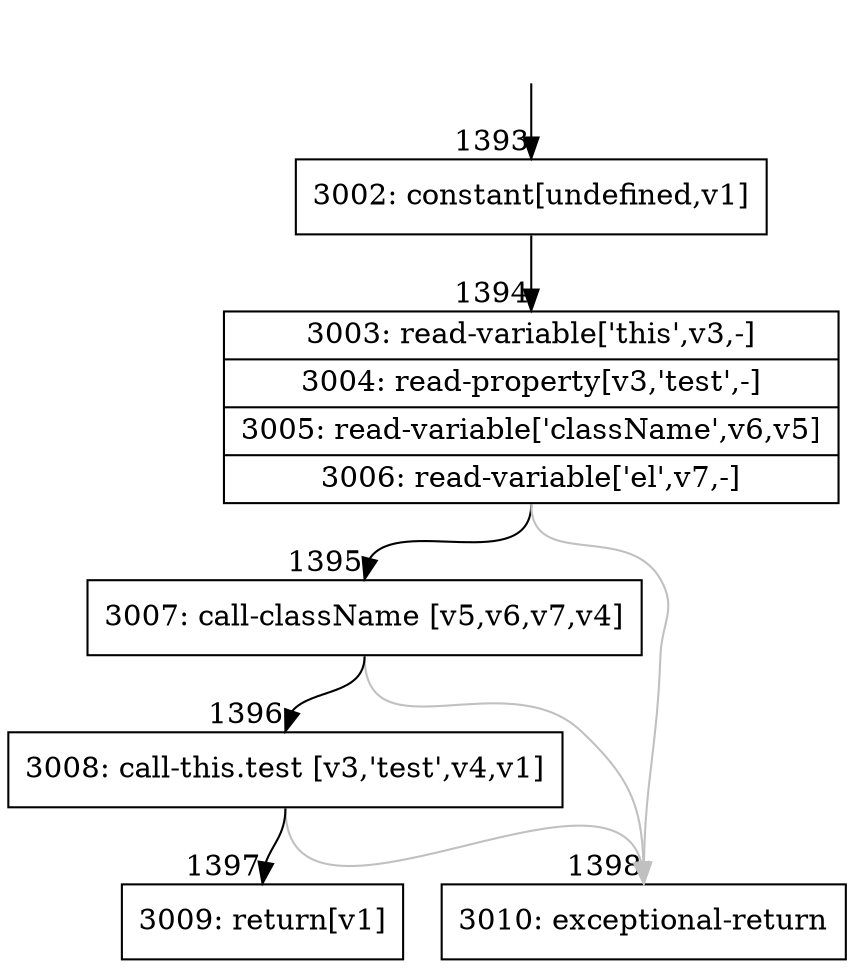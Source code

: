 digraph {
rankdir="TD"
BB_entry133[shape=none,label=""];
BB_entry133 -> BB1393 [tailport=s, headport=n, headlabel="    1393"]
BB1393 [shape=record label="{3002: constant[undefined,v1]}" ] 
BB1393 -> BB1394 [tailport=s, headport=n, headlabel="      1394"]
BB1394 [shape=record label="{3003: read-variable['this',v3,-]|3004: read-property[v3,'test',-]|3005: read-variable['className',v6,v5]|3006: read-variable['el',v7,-]}" ] 
BB1394 -> BB1395 [tailport=s, headport=n, headlabel="      1395"]
BB1394 -> BB1398 [tailport=s, headport=n, color=gray, headlabel="      1398"]
BB1395 [shape=record label="{3007: call-className [v5,v6,v7,v4]}" ] 
BB1395 -> BB1396 [tailport=s, headport=n, headlabel="      1396"]
BB1395 -> BB1398 [tailport=s, headport=n, color=gray]
BB1396 [shape=record label="{3008: call-this.test [v3,'test',v4,v1]}" ] 
BB1396 -> BB1397 [tailport=s, headport=n, headlabel="      1397"]
BB1396 -> BB1398 [tailport=s, headport=n, color=gray]
BB1397 [shape=record label="{3009: return[v1]}" ] 
BB1398 [shape=record label="{3010: exceptional-return}" ] 
//#$~ 710
}

